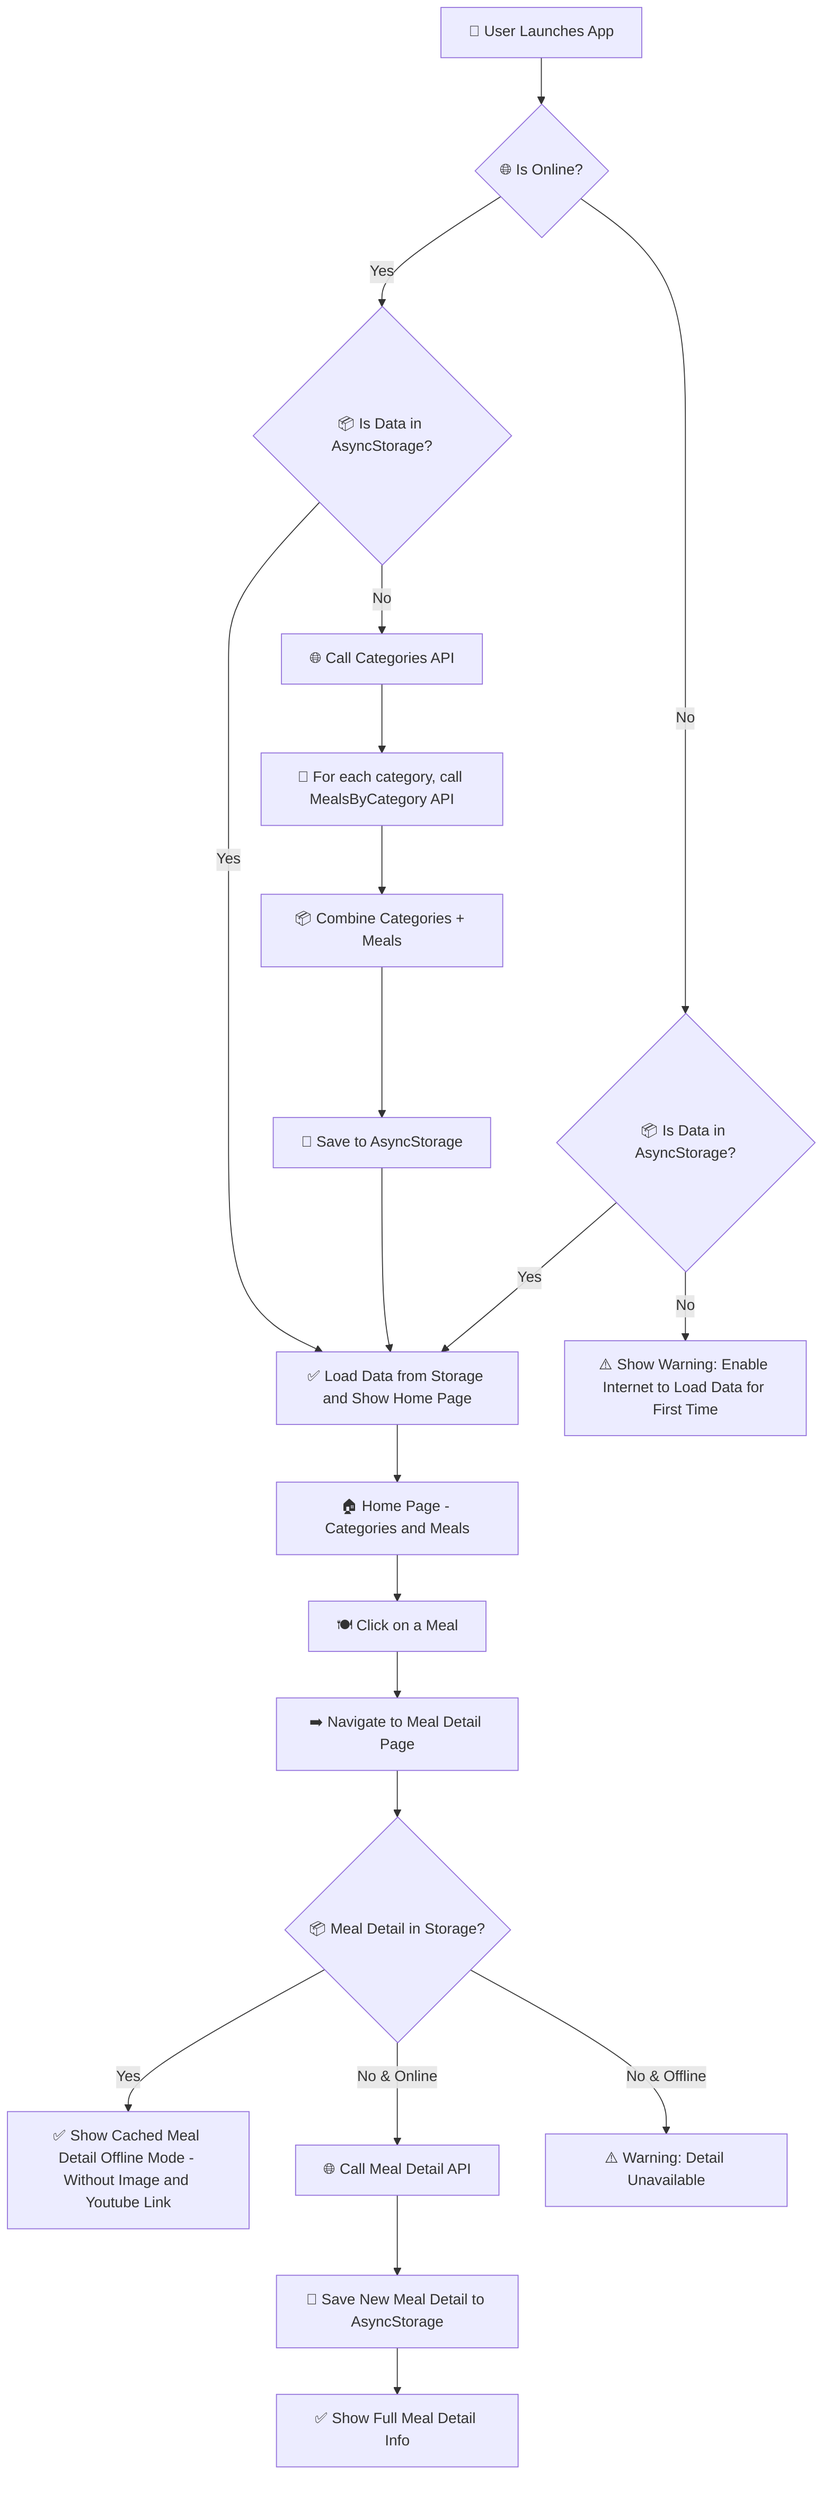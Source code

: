 flowchart TD
    A["👤 User Launches App"] --> B{"🌐 Is Online?"}
    B -- Yes --> C{"📦 Is Data in AsyncStorage?"}
    C -- Yes --> D["✅ Load Data from Storage and Show Home Page"]
    C -- No --> E["🌐 Call Categories API"]
    E --> F["🔁 For each category, call MealsByCategory API"]
    F --> G["📦 Combine Categories + Meals"]
    G --> H["💾 Save to AsyncStorage"]
    H --> D
    B -- No --> I{"📦 Is Data in AsyncStorage?"}
    I -- Yes --> D
    I -- No --> J["⚠️ Show Warning: Enable Internet to Load Data for First Time"]
    D --> K["🏠 Home Page - Categories and Meals"]
    K --> L["🍽️ Click on a Meal"]
    L --> M["➡️ Navigate to Meal Detail Page"]
    M --> N{"📦 Meal Detail in Storage?"}
    N -- Yes --> O["✅ Show Cached Meal Detail Offline Mode - Without Image and Youtube Link"]
    N -- No & Online --> P1["🌐 Call Meal Detail API"]
    P1 --> P2["💾 Save New Meal Detail to AsyncStorage"]
    P2 --> P3["✅ Show Full Meal Detail Info"]
    N -- No & Offline --> Q["⚠️ Warning: Detail Unavailable"]